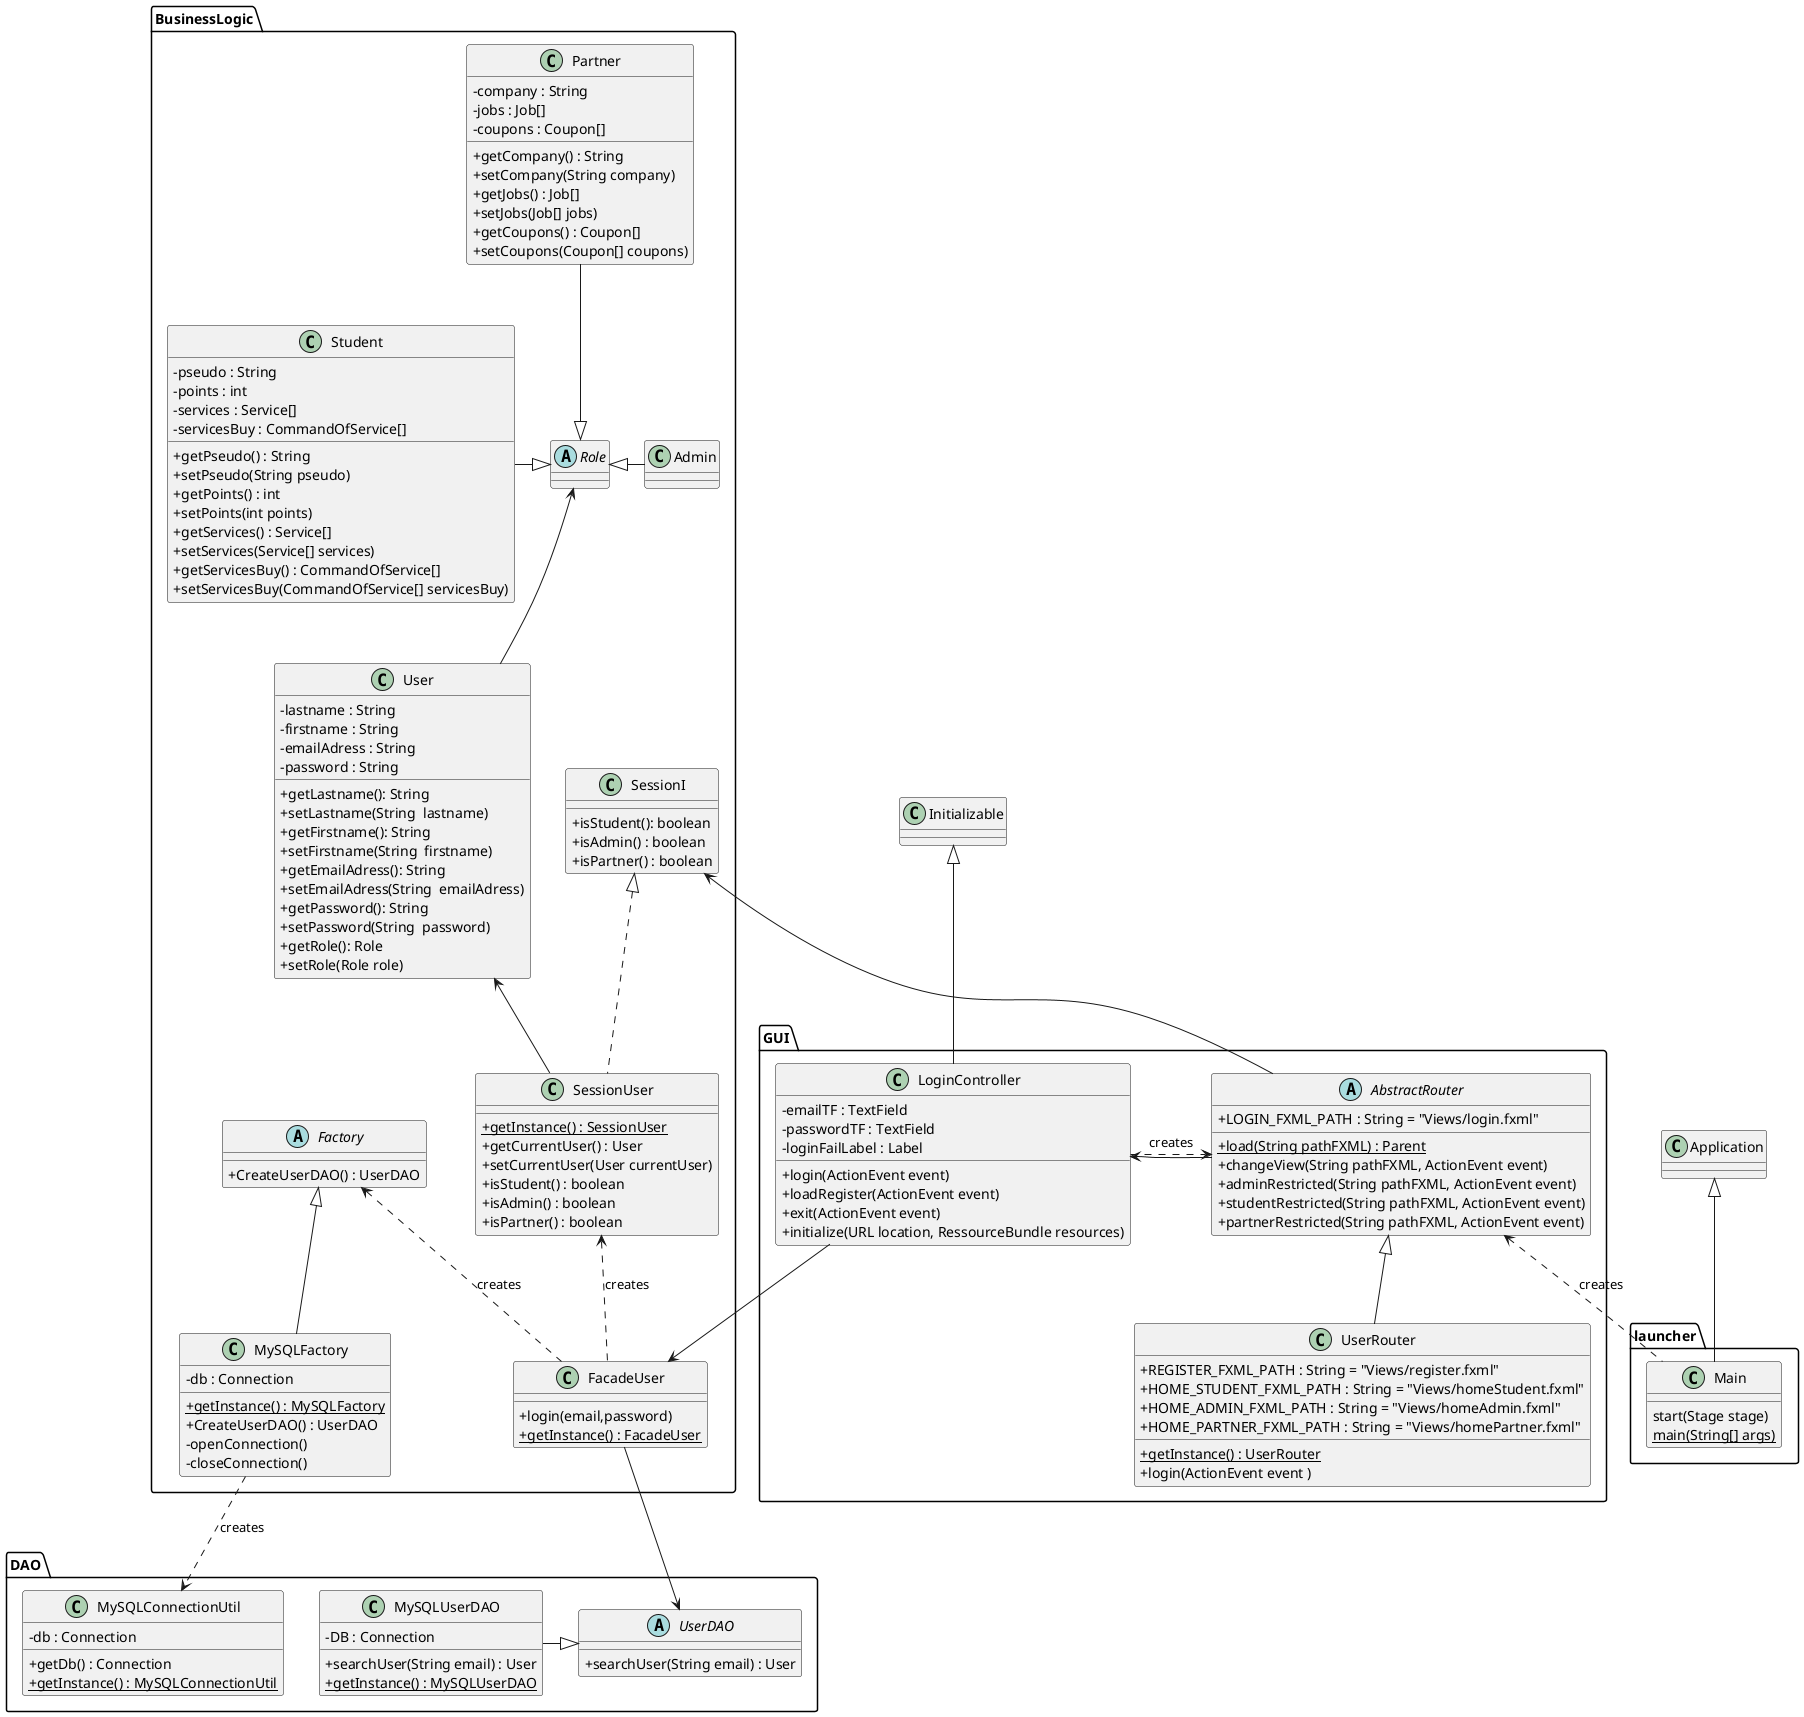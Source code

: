 @startuml
skinparam classAttributeIconSize 0

class Application

package launcher{

    class Main{
        start(Stage stage)
        {static} main(String[] args)
     }

    Application <|-- Main
}

class Initializable

package GUI{

    abstract class AbstractRouter{
        + LOGIN_FXML_PATH : String = "Views/login.fxml"
        + {static} load(String pathFXML) : Parent
        + changeView(String pathFXML, ActionEvent event)
        + adminRestricted(String pathFXML, ActionEvent event)
        + studentRestricted(String pathFXML, ActionEvent event)
        + partnerRestricted(String pathFXML, ActionEvent event)
    }

    class LoginController{
            - emailTF : TextField
            - passwordTF : TextField
            - loginFailLabel : Label
            + login(ActionEvent event)
            + loadRegister(ActionEvent event)
            + exit(ActionEvent event)
            + initialize(URL location, RessourceBundle resources)
        }

    class UserRouter{
        + REGISTER_FXML_PATH : String = "Views/register.fxml"
        + HOME_STUDENT_FXML_PATH : String = "Views/homeStudent.fxml"
        + HOME_ADMIN_FXML_PATH : String = "Views/homeAdmin.fxml"
        + HOME_PARTNER_FXML_PATH : String = "Views/homePartner.fxml"
        + {static} getInstance() : UserRouter
        + login(ActionEvent event )
    }

    Initializable <|-down- LoginController
    AbstractRouter <.. Main : creates
    LoginController <-- AbstractRouter
    AbstractRouter <.left. LoginController : creates
    AbstractRouter <|-- UserRouter
}

package BusinessLogic{

    class FacadeUser{
        + login(email,password)
        + {static} getInstance() : FacadeUser
    }

    class SessionUser{
        + {static} getInstance() : SessionUser
        + getCurrentUser() : User
        + setCurrentUser(User currentUser)
        + isStudent() : boolean
        + isAdmin() : boolean
        + isPartner() : boolean
    }

    class SessionI{
        + isStudent(): boolean
        + isAdmin() : boolean
        + isPartner() : boolean

    }

    class User{
        - lastname : String
        - firstname : String
        - emailAdress : String
        - password : String
        + getLastname(): String
        + setLastname(String  lastname)
        + getFirstname(): String
        + setFirstname(String  firstname)
        + getEmailAdress(): String
        + setEmailAdress(String  emailAdress)
        + getPassword(): String
        + setPassword(String  password)
        + getRole(): Role
        + setRole(Role role)

    }

    abstract class Role

    class Admin

    class Student{
        - pseudo : String
        - points : int
        - services : Service[]
        - servicesBuy : CommandOfService[]
        + getPseudo() : String
        + setPseudo(String pseudo)
        + getPoints() : int
        + setPoints(int points)
        + getServices() : Service[]
        + setServices(Service[] services)
        + getServicesBuy() : CommandOfService[]
        + setServicesBuy(CommandOfService[] servicesBuy)
    }

    class Partner{
        - company : String
        - jobs : Job[]
        - coupons : Coupon[]
        + getCompany() : String
        + setCompany(String company)
        + getJobs() : Job[]
        + setJobs(Job[] jobs)
        + getCoupons() : Coupon[]
        + setCoupons(Coupon[] coupons)
    }

    abstract class Factory{
        + CreateUserDAO() : UserDAO
    }

    class MySQLFactory{
        - db : Connection
        + {static} getInstance() : MySQLFactory
        + CreateUserDAO() : UserDAO
        - openConnection()
        - closeConnection()
    }

    Role <|-left Student
    Role <|-right Admin
    Role <|--up Partner
    Role <-- User
    User <-- SessionUser
    SessionI <|.. SessionUser
    SessionI <-- AbstractRouter
    SessionUser <.. FacadeUser : creates
    Factory <.. FacadeUser : creates
    Factory <|-- MySQLFactory
    FacadeUser <-up- LoginController
}

package DAO{

    abstract class UserDAO{
        + searchUser(String email) : User
    }

    class MySQLUserDAO{
        - DB : Connection
        + searchUser(String email) : User
        + {static} getInstance() : MySQLUserDAO
    }

    class MySQLConnectionUtil{
        - db : Connection
        + getDb() : Connection
        + {static} getInstance() : MySQLConnectionUtil
    }

    UserDAO <|-up MySQLUserDAO

    UserDAO <-up- FacadeUser

    MySQLConnectionUtil <.up. MySQLFactory : creates
}

@enduml